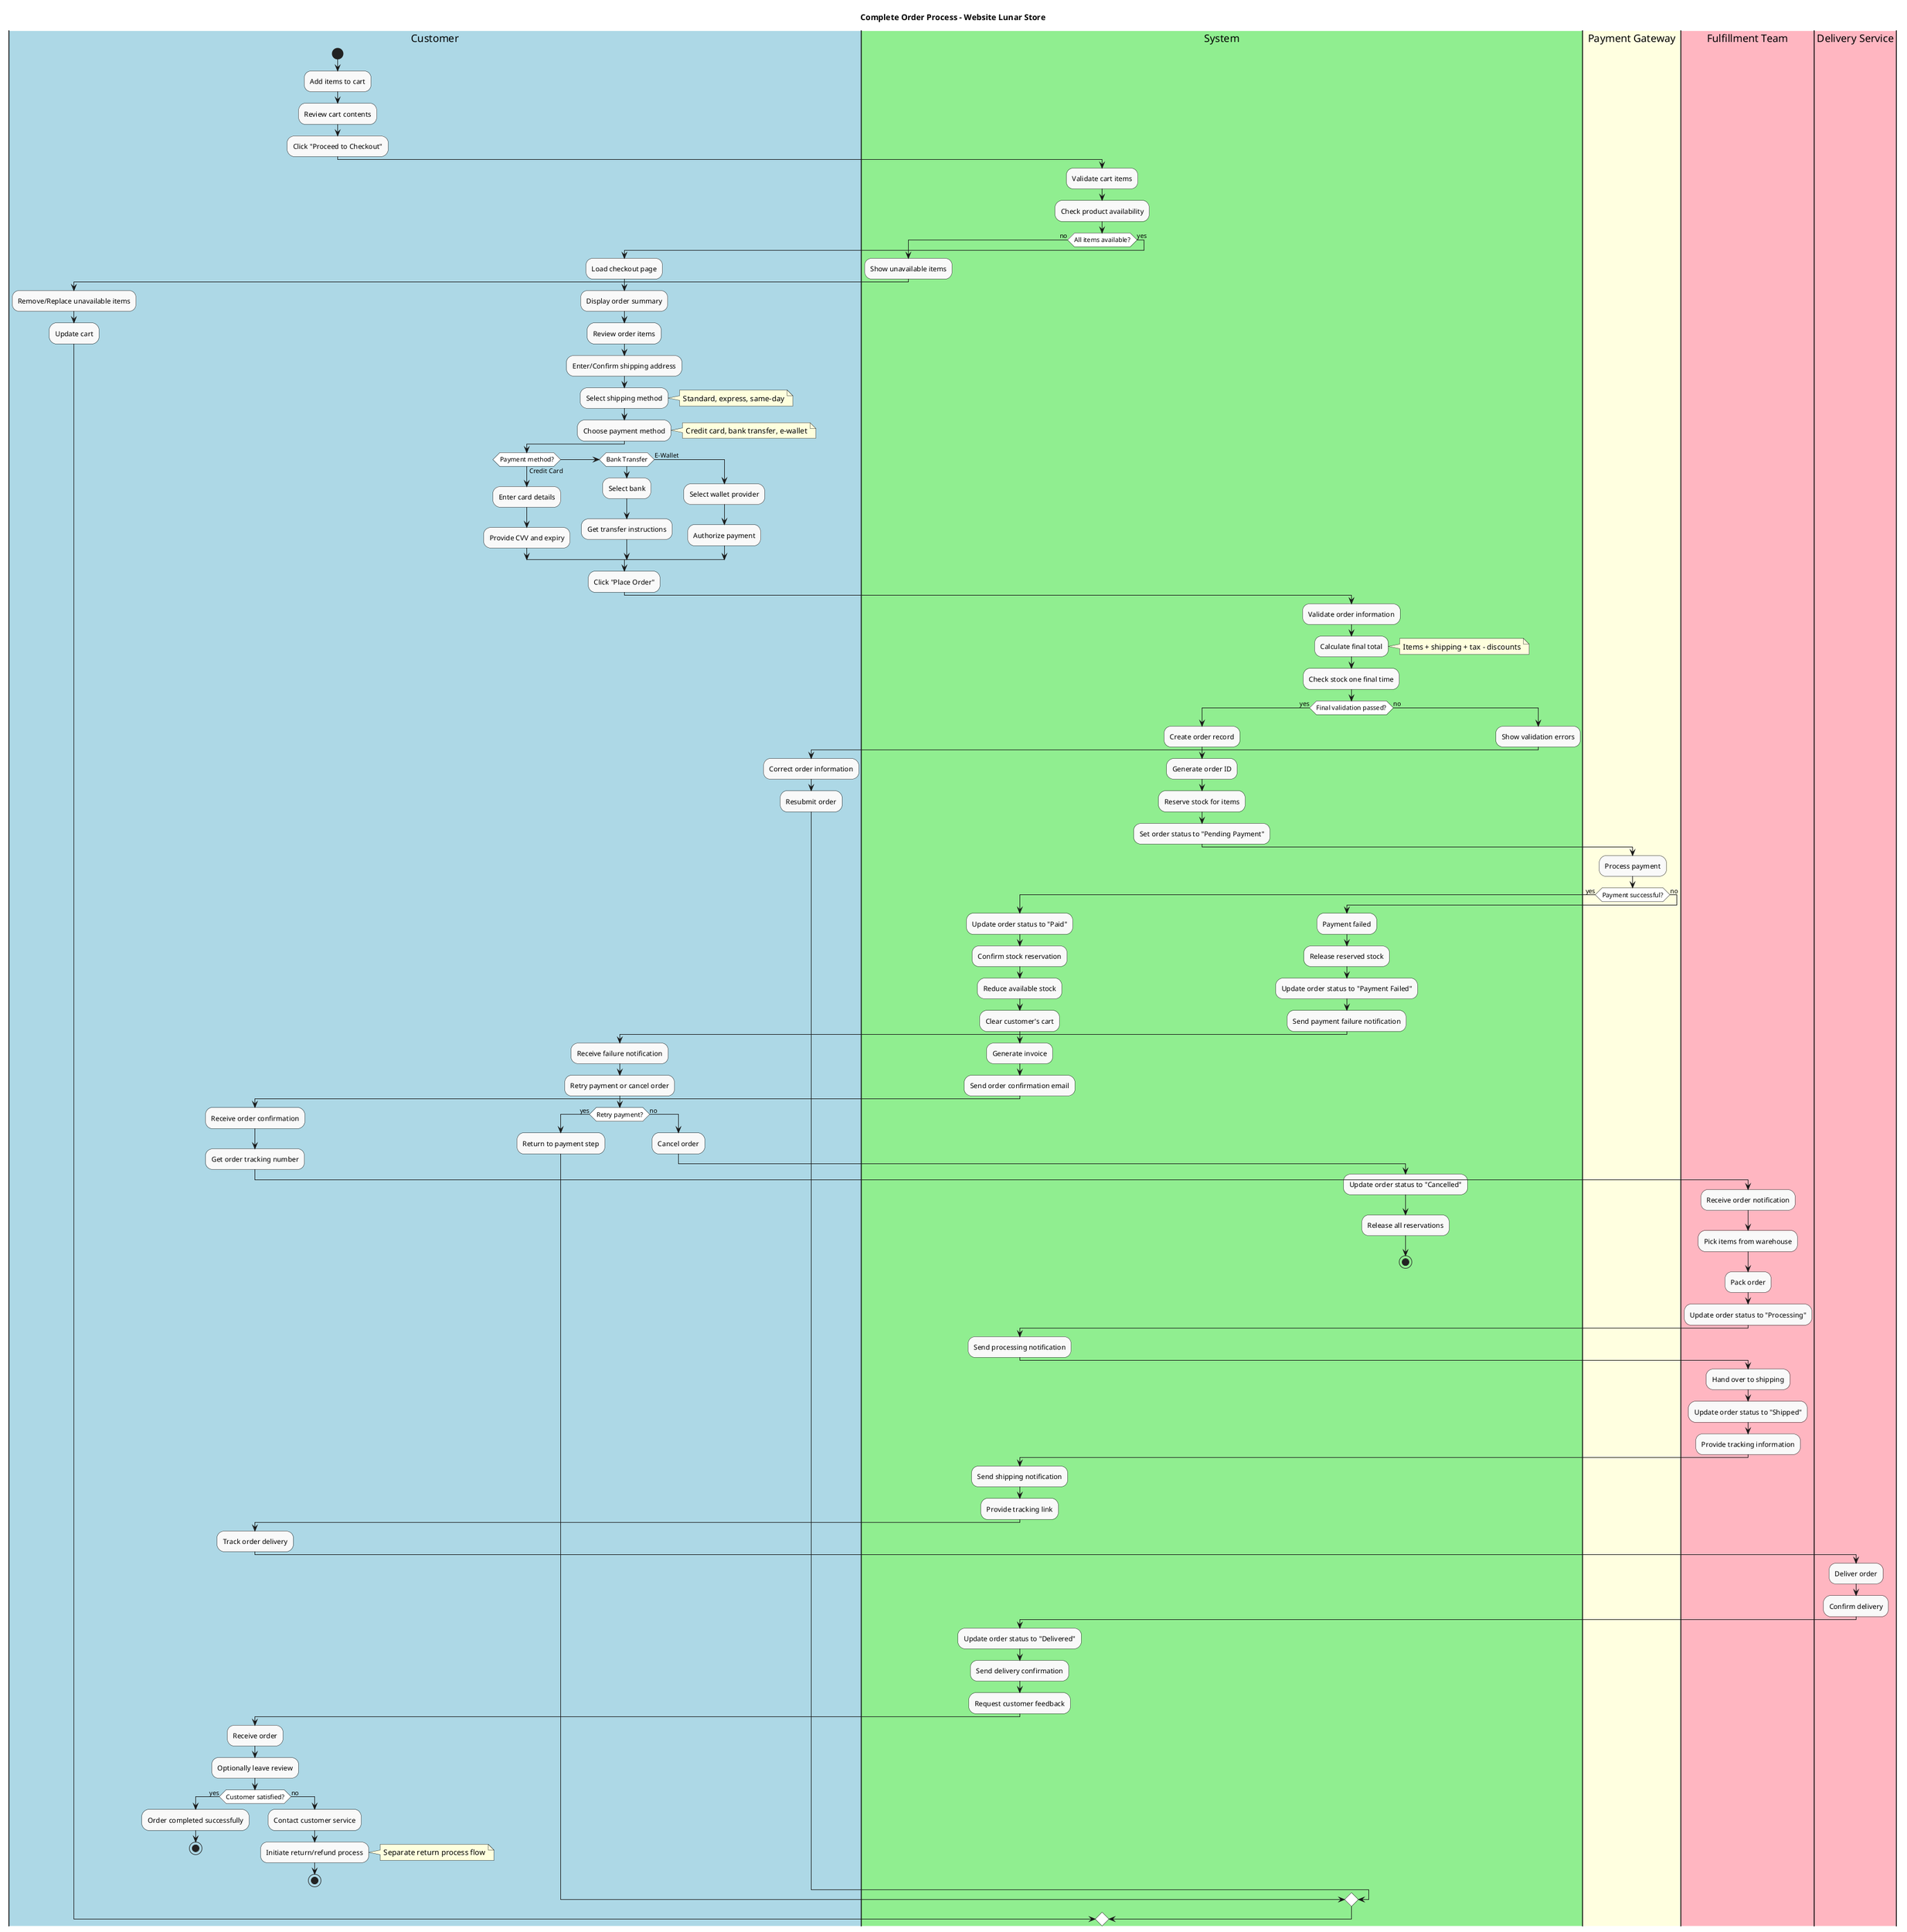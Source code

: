 @startuml
!define SWIMLANE_WIDTH 200
skinparam activityBackgroundColor #f9f9f9
skinparam activityBorderColor black
skinparam activityDiamondBackgroundColor #ffffff
skinparam activityDiamondBorderColor black

title Complete Order Process - Website Lunar Store

|#LightBlue|Customer|
start
:Add items to cart;
:Review cart contents;
:Click "Proceed to Checkout";

|#LightGreen|System|
:Validate cart items;
:Check product availability;

if (All items available?) then (no)
  :Show unavailable items;
  |#LightBlue|Customer|
  :Remove/Replace unavailable items;
  :Update cart;
else (yes)
  :Load checkout page;
  :Display order summary;
  
  |#LightBlue|Customer|
  :Review order items;
  :Enter/Confirm shipping address;
  :Select shipping method;
  note right: Standard, express, same-day
  :Choose payment method;
  note right: Credit card, bank transfer, e-wallet
  
  if (Payment method?) then (Credit Card)
    :Enter card details;
    :Provide CVV and expiry;
  elseif (Bank Transfer) then
    :Select bank;
    :Get transfer instructions;
  else (E-Wallet)
    :Select wallet provider;
    :Authorize payment;
  endif
  
  :Click "Place Order";
  
  |#LightGreen|System|
  :Validate order information;
  :Calculate final total;
  note right: Items + shipping + tax - discounts
  :Check stock one final time;
  
  if (Final validation passed?) then (yes)
    :Create order record;
    :Generate order ID;
    :Reserve stock for items;
    :Set order status to "Pending Payment";
    
    |#LightYellow|Payment Gateway|
    :Process payment;
    
    if (Payment successful?) then (yes)
      |#LightGreen|System|
      :Update order status to "Paid";
      :Confirm stock reservation;
      :Reduce available stock;
      :Clear customer's cart;
      :Generate invoice;
      :Send order confirmation email;
      
      |#LightBlue|Customer|
      :Receive order confirmation;
      :Get order tracking number;
      
      |#LightPink|Fulfillment Team|
      :Receive order notification;
      :Pick items from warehouse;
      :Pack order;
      :Update order status to "Processing";
      
      |#LightGreen|System|
      :Send processing notification;
      
      |#LightPink|Fulfillment Team|
      :Hand over to shipping;
      :Update order status to "Shipped";
      :Provide tracking information;
      
      |#LightGreen|System|
      :Send shipping notification;
      :Provide tracking link;
      
      |#LightBlue|Customer|
      :Track order delivery;
      
      |#LightPink|Delivery Service|
      :Deliver order;
      :Confirm delivery;
      
      |#LightGreen|System|
      :Update order status to "Delivered";
      :Send delivery confirmation;
      :Request customer feedback;
      
      |#LightBlue|Customer|
      :Receive order;
      :Optionally leave review;
      
      if (Customer satisfied?) then (yes)
        :Order completed successfully;
        stop
      else (no)
        :Contact customer service;
        :Initiate return/refund process;
        note right: Separate return process flow
        stop
      endif
      
    else (no)
      |#LightGreen|System|
      :Payment failed;
      :Release reserved stock;
      :Update order status to "Payment Failed";
      :Send payment failure notification;
      
      |#LightBlue|Customer|
      :Receive failure notification;
      :Retry payment or cancel order;
      
      if (Retry payment?) then (yes)
        :Return to payment step;
      else (no)
        :Cancel order;
        |#LightGreen|System|
        :Update order status to "Cancelled";
        :Release all reservations;
        stop
      endif
    endif
  else (no)
    :Show validation errors;
    |#LightBlue|Customer|
    :Correct order information;
    :Resubmit order;
  endif
endif

@enduml